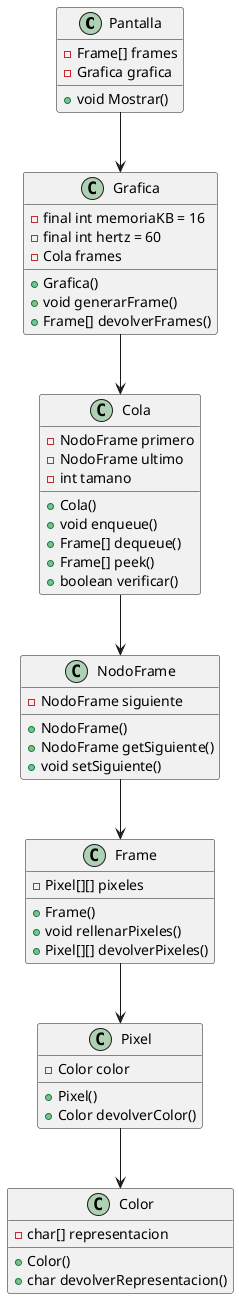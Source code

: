@startuml
class Pantalla {
    - Frame[] frames
    - Grafica grafica
    + void Mostrar()
}
class Grafica {
    - final int memoriaKB = 16
    - final int hertz = 60
    - Cola frames
    + Grafica()
    + void generarFrame()
    + Frame[] devolverFrames()
}

class Cola {
    - NodoFrame primero
    - NodoFrame ultimo
    - int tamano
    + Cola()
    + void enqueue()
    + Frame[] dequeue()
    + Frame[] peek()
    + boolean verificar()
}

class NodoFrame {
    - NodoFrame siguiente
    + NodoFrame()
    + NodoFrame getSiguiente()
    + void setSiguiente()
}

class Frame {
    - Pixel[][] pixeles
    + Frame()
    + void rellenarPixeles()
    + Pixel[][] devolverPixeles()
}

class Pixel {
    - Color color
    + Pixel()
    + Color devolverColor()
}

class Color {
    - char[] representacion
    + Color()
    + char devolverRepresentacion()
}

Pantalla --> Grafica
Grafica --> Cola
Cola --> NodoFrame
NodoFrame --> Frame
Frame --> Pixel
Pixel --> Color
@enduml